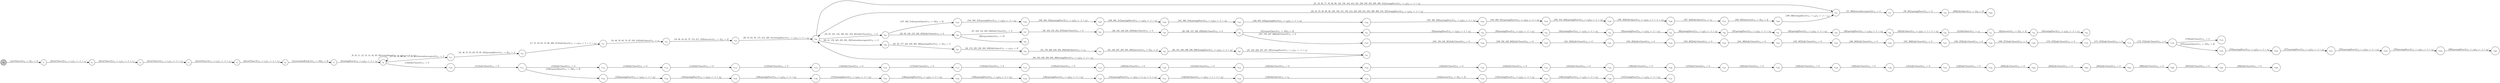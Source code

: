 digraph EFSM{
  graph [rankdir="LR", fontname="Latin Modern Math"];
  node [color="black", fillcolor="white", shape="circle", style="filled", fontname="Latin Modern Math"];
  edge [fontname="Latin Modern Math"];

  s0[fillcolor="gray", label=<s<sub>0</sub>>];
  s1[label=<s<sub>1</sub>>];
  s2[label=<s<sub>2</sub>>];
  s3[label=<s<sub>3</sub>>];
  s4[label=<s<sub>4</sub>>];
  s5[label=<s<sub>5</sub>>];
  s6[label=<s<sub>6</sub>>];
  s7[label=<s<sub>7</sub>>];
  s8[label=<s<sub>8</sub>>];
  s15[label=<s<sub>15</sub>>];
  s16[label=<s<sub>16</sub>>];
  s17[label=<s<sub>17</sub>>];
  s18[label=<s<sub>18</sub>>];
  s19[label=<s<sub>19</sub>>];
  s20[label=<s<sub>20</sub>>];
  s21[label=<s<sub>21</sub>>];
  s25[label=<s<sub>25</sub>>];
  s26[label=<s<sub>26</sub>>];
  s27[label=<s<sub>27</sub>>];
  s28[label=<s<sub>28</sub>>];
  s29[label=<s<sub>29</sub>>];
  s30[label=<s<sub>30</sub>>];
  s31[label=<s<sub>31</sub>>];
  s32[label=<s<sub>32</sub>>];
  s33[label=<s<sub>33</sub>>];
  s34[label=<s<sub>34</sub>>];
  s35[label=<s<sub>35</sub>>];
  s36[label=<s<sub>36</sub>>];
  s37[label=<s<sub>37</sub>>];
  s38[label=<s<sub>38</sub>>];
  s39[label=<s<sub>39</sub>>];
  s40[label=<s<sub>40</sub>>];
  s41[label=<s<sub>41</sub>>];
  s42[label=<s<sub>42</sub>>];
  s43[label=<s<sub>43</sub>>];
  s57[label=<s<sub>57</sub>>];
  s58[label=<s<sub>58</sub>>];
  s66[label=<s<sub>66</sub>>];
  s67[label=<s<sub>67</sub>>];
  s83[label=<s<sub>83</sub>>];
  s84[label=<s<sub>84</sub>>];
  s85[label=<s<sub>85</sub>>];
  s86[label=<s<sub>86</sub>>];
  s87[label=<s<sub>87</sub>>];
  s93[label=<s<sub>93</sub>>];
  s107[label=<s<sub>107</sub>>];
  s108[label=<s<sub>108</sub>>];
  s109[label=<s<sub>109</sub>>];
  s110[label=<s<sub>110</sub>>];
  s111[label=<s<sub>111</sub>>];
  s112[label=<s<sub>112</sub>>];
  s113[label=<s<sub>113</sub>>];
  s114[label=<s<sub>114</sub>>];
  s115[label=<s<sub>115</sub>>];
  s116[label=<s<sub>116</sub>>];
  s117[label=<s<sub>117</sub>>];
  s118[label=<s<sub>118</sub>>];
  s119[label=<s<sub>119</sub>>];
  s120[label=<s<sub>120</sub>>];
  s121[label=<s<sub>121</sub>>];
  s122[label=<s<sub>122</sub>>];
  s123[label=<s<sub>123</sub>>];
  s124[label=<s<sub>124</sub>>];
  s125[label=<s<sub>125</sub>>];
  s126[label=<s<sub>126</sub>>];
  s127[label=<s<sub>127</sub>>];
  s128[label=<s<sub>128</sub>>];
  s129[label=<s<sub>129</sub>>];
  s130[label=<s<sub>130</sub>>];
  s131[label=<s<sub>131</sub>>];
  s132[label=<s<sub>132</sub>>];
  s133[label=<s<sub>133</sub>>];
  s134[label=<s<sub>134</sub>>];
  s135[label=<s<sub>135</sub>>];
  s136[label=<s<sub>136</sub>>];
  s137[label=<s<sub>137</sub>>];
  s138[label=<s<sub>138</sub>>];
  s139[label=<s<sub>139</sub>>];
  s140[label=<s<sub>140</sub>>];
  s141[label=<s<sub>141</sub>>];
  s142[label=<s<sub>142</sub>>];
  s143[label=<s<sub>143</sub>>];
  s144[label=<s<sub>144</sub>>];
  s145[label=<s<sub>145</sub>>];
  s146[label=<s<sub>146</sub>>];
  s147[label=<s<sub>147</sub>>];
  s161[label=<s<sub>161</sub>>];
  s162[label=<s<sub>162</sub>>];
  s163[label=<s<sub>163</sub>>];
  s164[label=<s<sub>164</sub>>];
  s165[label=<s<sub>165</sub>>];
  s166[label=<s<sub>166</sub>>];
  s167[label=<s<sub>167</sub>>];
  s168[label=<s<sub>168</sub>>];
  s169[label=<s<sub>169</sub>>];
  s170[label=<s<sub>170</sub>>];
  s171[label=<s<sub>171</sub>>];
  s172[label=<s<sub>172</sub>>];
  s173[label=<s<sub>173</sub>>];
  s187[label=<s<sub>187</sub>>];
  s188[label=<s<sub>188</sub>>];
  s189[label=<s<sub>189</sub>>];
  s190[label=<s<sub>190</sub>>];
  s191[label=<s<sub>191</sub>>];
  s192[label=<s<sub>192</sub>>];
  s193[label=<s<sub>193</sub>>];
  s194[label=<s<sub>194</sub>>];
  s195[label=<s<sub>195</sub>>];
  s196[label=<s<sub>196</sub>>];
  s197[label=<s<sub>197</sub>>];
  s198[label=<s<sub>198</sub>>];
  s202[label=<s<sub>202</sub>>];
  s203[label=<s<sub>203</sub>>];
  s204[label=<s<sub>204</sub>>];
  s205[label=<s<sub>205</sub>>];
  s206[label=<s<sub>206</sub>>];
  s207[label=<s<sub>207</sub>>];
  s208[label=<s<sub>208</sub>>];
  s275[label=<s<sub>275</sub>>];
  s276[label=<s<sub>276</sub>>];
  s277[label=<s<sub>277</sub>>];
  s278[label=<s<sub>278</sub>>];
  s279[label=<s<sub>279</sub>>];
  s280[label=<s<sub>280</sub>>];

  s0->s1[label=<<i> [1]setTimer:0/o<sub>1</sub> := 5&#91;r<sub>1</sub> := 4&#93;</i>>];
  s1->s2[label=<<i> [2]waitTimer:0/o<sub>1</sub> := r<sub>1</sub>&#91;r<sub>1</sub> := -1 + r<sub>1</sub>&#93;</i>>];
  s2->s3[label=<<i> [3]waitTimer:0/o<sub>1</sub> := r<sub>1</sub>&#91;r<sub>1</sub> := -1 + r<sub>1</sub>&#93;</i>>];
  s3->s4[label=<<i> [4]waitTimer:0/o<sub>1</sub> := r<sub>1</sub>&#91;r<sub>1</sub> := -1 + r<sub>1</sub>&#93;</i>>];
  s4->s5[label=<<i> [5]waitTimer:0/o<sub>1</sub> := r<sub>1</sub>&#91;r<sub>1</sub> := -1 + r<sub>1</sub>&#93;</i>>];
  s5->s6[label=<<i> [6]waitTimer:0/o<sub>1</sub> := r<sub>1</sub>&#91;r<sub>1</sub> := -1 + r<sub>1</sub>&#93;</i>>];
  s6->s7[label=<<i> [7]systemInitReady:0/o<sub>1</sub> := 10&#91;r<sub>8</sub> := 9&#93;</i>>];
  s7->s8[label=<<i> [8]closingDoor:0/o<sub>1</sub> := r<sub>8</sub>&#91;r<sub>8</sub> := -1 + r<sub>8</sub>&#93;</i>>];
  s30->s31[label=<<i> [31]requestOpen:0/o<sub>1</sub> := 10&#91;r<sub>9</sub> := 9&#93;</i>>];
  s31->s32[label=<<i> [32]openingDoor:0/o<sub>1</sub> := r<sub>9</sub>&#91;r<sub>9</sub> := -1 + r<sub>9</sub>&#93;</i>>];
  s32->s33[label=<<i> [33]openingDoor:0/o<sub>1</sub> := r<sub>9</sub>&#91;r<sub>9</sub> := -1 + r<sub>9</sub>&#93;</i>>];
  s33->s34[label=<<i> [34]openingDoor:0/o<sub>1</sub> := r<sub>9</sub>&#91;r<sub>9</sub> := -1 + r<sub>9</sub>&#93;</i>>];
  s34->s35[label=<<i> [35]openingDoor:0/o<sub>1</sub> := r<sub>9</sub>&#91;r<sub>9</sub> := -1 + r<sub>9</sub>&#93;</i>>];
  s35->s36[label=<<i> [36]openingDoor:0/o<sub>1</sub> := r<sub>9</sub>&#91;r<sub>9</sub> := -1 + r<sub>9</sub>&#93;</i>>];
  s36->s37[label=<<i> [37]openingDoor:0/o<sub>1</sub> := r<sub>9</sub>&#91;r<sub>9</sub> := -1 + r<sub>9</sub>&#93;</i>>];
  s37->s38[label=<<i> [38]openingDoor:0/o<sub>1</sub> := r<sub>9</sub>&#91;r<sub>9</sub> := -1 + r<sub>9</sub>&#93;</i>>];
  s38->s39[label=<<i> [39]openingDoor:0/o<sub>1</sub> := r<sub>9</sub>&#91;r<sub>9</sub> := -1 + r<sub>9</sub>&#93;</i>>];
  s39->s40[label=<<i> [40]fullyOpen:0/o<sub>1</sub> := r<sub>9</sub>&#91;r<sub>9</sub> := 1 + -1 &times; r<sub>9</sub>&#93;</i>>];
  s40->s41[label=<<i> [41]fullyOpen:0/o<sub>1</sub> := r<sub>9</sub></i>>];
  s41->s42[label=<<i> [42]timeout:0/o<sub>1</sub> := 5&#91;r<sub>8</sub> := 4&#93;</i>>];
  s42->s43[label=<<i> [43]closingDoor:0/o<sub>1</sub> := r<sub>8</sub>&#91;r<sub>8</sub> := -1 + r<sub>8</sub>&#93;</i>>];
  s21->s57[label=<<i> [57, 200]buttonInterrupted:0/o<sub>1</sub> := 3</i>>];
  s57->s58[label=<<i> [58, 201]openingDoor:0/o<sub>1</sub> := 2</i>>];
  s8->s8[label=<<i> [9, 10, 11, 12, 13, 14, 44, 59, 70]closingDoor:0/o<sub>1</sub> := r<sub>8</sub>&#91;r<sub>8</sub> := -1 + r<sub>8</sub>&#93;</i>>];
  s8->s15[label=<<i> [15, 45, 50, 60, 68, 71, 94, 215]buttonInterrupted:0/o<sub>1</sub> := 3</i>>];
  s25->s26[label=<<i> [26, 92, 102, 153, 242, 255]fullyClosed:0/o<sub>1</sub> := 0</i>>];
  s26->s93[label=<<i> [93]requestOpen:0/o<sub>1</sub> := 10</i>>];
  s15->s16[label=<<i> [16, 46, 51, 61, 69, 72, 95, 216]openingDoor:0/o<sub>1</sub> := 2&#91;r<sub>9</sub> := 1&#93;</i>>];
  s8->s110[label=<<i> [110]fullyClosed:0/o<sub>1</sub> := 0</i>>];
  s110->s111[label=<<i> [111]fullyClosed:0/o<sub>1</sub> := 0</i>>];
  s111->s112[label=<<i> [112]fullyClosed:0/o<sub>1</sub> := 0</i>>];
  s112->s113[label=<<i> [113]fullyClosed:0/o<sub>1</sub> := 0</i>>];
  s113->s114[label=<<i> [114]fullyClosed:0/o<sub>1</sub> := 0</i>>];
  s114->s115[label=<<i> [115]fullyClosed:0/o<sub>1</sub> := 0</i>>];
  s115->s116[label=<<i> [116]fullyClosed:0/o<sub>1</sub> := 0</i>>];
  s116->s117[label=<<i> [117]fullyClosed:0/o<sub>1</sub> := 0</i>>];
  s117->s118[label=<<i> [118]fullyClosed:0/o<sub>1</sub> := 0</i>>];
  s118->s119[label=<<i> [119]fullyClosed:0/o<sub>1</sub> := 0</i>>];
  s119->s120[label=<<i> [120]fullyClosed:0/o<sub>1</sub> := 0</i>>];
  s120->s121[label=<<i> [121]fullyClosed:0/o<sub>1</sub> := 0</i>>];
  s121->s122[label=<<i> [122]fullyClosed:0/o<sub>1</sub> := 0</i>>];
  s122->s123[label=<<i> [123]fullyClosed:0/o<sub>1</sub> := 0</i>>];
  s123->s124[label=<<i> [124]fullyClosed:0/o<sub>1</sub> := 0</i>>];
  s124->s125[label=<<i> [125]fullyClosed:0/o<sub>1</sub> := 0</i>>];
  s125->s126[label=<<i> [126]fullyClosed:0/o<sub>1</sub> := 0</i>>];
  s126->s127[label=<<i> [127]fullyClosed:0/o<sub>1</sub> := 0</i>>];
  s127->s128[label=<<i> [128]fullyClosed:0/o<sub>1</sub> := 0</i>>];
  s128->s129[label=<<i> [129]fullyClosed:0/o<sub>1</sub> := 0</i>>];
  s129->s130[label=<<i> [130]fullyClosed:0/o<sub>1</sub> := 0</i>>];
  s130->s131[label=<<i> [131]fullyClosed:0/o<sub>1</sub> := 0</i>>];
  s131->s132[label=<<i> [132]fullyClosed:0/o<sub>1</sub> := 0</i>>];
  s111->s133[label=<<i> [133]requestOpen:0/o<sub>1</sub> := 10&#91;r<sub>9</sub> := 9&#93;</i>>];
  s133->s134[label=<<i> [134]openingDoor:0/o<sub>1</sub> := r<sub>9</sub>&#91;r<sub>9</sub> := -1 + r<sub>9</sub>&#93;</i>>];
  s134->s135[label=<<i> [135]openingDoor:0/o<sub>1</sub> := r<sub>9</sub>&#91;r<sub>9</sub> := -1 + r<sub>9</sub>&#93;</i>>];
  s135->s136[label=<<i> [136]openingDoor:0/o<sub>1</sub> := r<sub>9</sub>&#91;r<sub>9</sub> := -1 + r<sub>9</sub>&#93;</i>>];
  s136->s137[label=<<i> [137]openingDoor:0/o<sub>1</sub> := r<sub>9</sub>&#91;r<sub>9</sub> := -1 + r<sub>9</sub>&#93;</i>>];
  s137->s138[label=<<i> [138]openingDoor:0/o<sub>1</sub> := r<sub>9</sub>&#91;r<sub>9</sub> := -1 + r<sub>9</sub>&#93;</i>>];
  s138->s139[label=<<i> [139]openingDoor:0/o<sub>1</sub> := r<sub>9</sub>&#91;r<sub>9</sub> := -1 + r<sub>9</sub>&#93;</i>>];
  s139->s140[label=<<i> [140]openingDoor:0/o<sub>1</sub> := r<sub>9</sub>&#91;r<sub>9</sub> := -1 + r<sub>9</sub>&#93;</i>>];
  s140->s141[label=<<i> [141]openingDoor:0/o<sub>1</sub> := r<sub>9</sub>&#91;r<sub>9</sub> := 1, r<sub>9</sub> := -1 + r<sub>9</sub>&#93;</i>>];
  s141->s142[label=<<i> [142]fullyOpen:0/o<sub>1</sub> := r<sub>9</sub>&#91;r<sub>9</sub> := 1 + -1 &times; r<sub>9</sub>&#93;</i>>];
  s142->s143[label=<<i> [143]fullyOpen:0/o<sub>1</sub> := r<sub>9</sub></i>>];
  s143->s144[label=<<i> [144]timeout:0/o<sub>1</sub> := 5&#91;r<sub>8</sub> := 4&#93;</i>>];
  s144->s145[label=<<i> [145]closingDoor:0/o<sub>1</sub> := r<sub>8</sub>&#91;r<sub>8</sub> := -1 + r<sub>8</sub>&#93;</i>>];
  s145->s146[label=<<i> [146]closingDoor:0/o<sub>1</sub> := r<sub>8</sub>&#91;r<sub>8</sub> := -1 + r<sub>8</sub>&#93;</i>>];
  s146->s147[label=<<i> [147]closingDoor:0/o<sub>1</sub> := r<sub>8</sub>&#91;r<sub>8</sub> := -1 + r<sub>8</sub>&#93;</i>>];
  s109->s161[label=<<i> [161, 263]fullyClosed:0/o<sub>1</sub> := 0</i>>];
  s161->s162[label=<<i> [162, 264]fullyClosed:0/o<sub>1</sub> := 0</i>>];
  s162->s163[label=<<i> [163, 265]fullyClosed:0/o<sub>1</sub> := 0</i>>];
  s163->s164[label=<<i> [164, 266]fullyClosed:0/o<sub>1</sub> := 0</i>>];
  s164->s165[label=<<i> [165, 267]fullyClosed:0/o<sub>1</sub> := 0</i>>];
  s165->s166[label=<<i> [166, 268]fullyClosed:0/o<sub>1</sub> := 0</i>>];
  s166->s167[label=<<i> [167, 269]fullyClosed:0/o<sub>1</sub> := 0</i>>];
  s167->s168[label=<<i> [168, 270]fullyClosed:0/o<sub>1</sub> := 0</i>>];
  s168->s169[label=<<i> [169, 271]fullyClosed:0/o<sub>1</sub> := 0</i>>];
  s169->s170[label=<<i> [170, 272]fullyClosed:0/o<sub>1</sub> := 0</i>>];
  s170->s171[label=<<i> [171, 273]fullyClosed:0/o<sub>1</sub> := 0</i>>];
  s171->s172[label=<<i> [172, 274]fullyClosed:0/o<sub>1</sub> := 0</i>>];
  s172->s173[label=<<i> [173]fullyClosed:0/o<sub>1</sub> := 0</i>>];
  s195->s196[label=<<i> [196, 323]fullyOpen:0/o<sub>1</sub> := r<sub>9</sub>&#91;r<sub>9</sub> := 1 + -1 &times; r<sub>9</sub>&#93;</i>>];
  s196->s197[label=<<i> [197, 324]fullyOpen:0/o<sub>1</sub> := r<sub>9</sub></i>>];
  s197->s198[label=<<i> [198, 325]timeout:0/o<sub>1</sub> := 5&#91;r<sub>8</sub> := 4&#93;</i>>];
  s198->s21[label=<<i> [199, 326]closingDoor:0/o<sub>1</sub> := r<sub>8</sub>&#91;r<sub>8</sub> := -1 + r<sub>8</sub>&#93;</i>>];
  s58->s202[label=<<i> [202]fullyOpen:0/o<sub>1</sub> := 1&#91;r<sub>9</sub> := 0&#93;</i>>];
  s132->s203[label=<<i> [203]fullyClosed:0/o<sub>1</sub> := 0</i>>];
  s203->s204[label=<<i> [204]fullyClosed:0/o<sub>1</sub> := 0</i>>];
  s204->s205[label=<<i> [205]fullyClosed:0/o<sub>1</sub> := 0</i>>];
  s205->s206[label=<<i> [206]fullyClosed:0/o<sub>1</sub> := 0</i>>];
  s206->s207[label=<<i> [207]fullyClosed:0/o<sub>1</sub> := 0</i>>];
  s207->s208[label=<<i> [208]fullyClosed:0/o<sub>1</sub> := 0</i>>];
  s16->s17[label=<<i> [17, 47, 52, 62, 73, 96, 209, 217]fullyOpen:0/o<sub>1</sub> := r<sub>9</sub>&#91;r<sub>9</sub> := 1 + -1 &times; r<sub>9</sub>&#93;</i>>];
  s17->s18[label=<<i> [18, 48, 53, 63, 74, 97, 210, 218]fullyOpen:0/o<sub>1</sub> := r<sub>9</sub></i>>];
  s18->s19[label=<<i> [19, 49, 54, 64, 75, 174, 211, 219]timeout:0/o<sub>1</sub> := 5&#91;r<sub>8</sub> := 4&#93;</i>>];
  s19->s20[label=<<i> [20, 55, 65, 76, 175, 212, 220, 311]closingDoor:0/o<sub>1</sub> := r<sub>8</sub>&#91;r<sub>8</sub> := -1 + r<sub>8</sub>&#93;</i>>];
  s20->s66[label=<<i> [66, 81, 176, 223, 231, 281, 291]buttonInterrupted:0/o<sub>1</sub> := 3</i>>];
  s66->s67[label=<<i> [67, 82, 177, 224, 232, 282, 292]openingDoor:0/o<sub>1</sub> := 2&#91;r<sub>9</sub> := 1&#93;</i>>];
  s67->s83[label=<<i> [83, 178, 225, 233, 283, 293]fullyOpen:0/o<sub>1</sub> := r<sub>9</sub>&#91;r<sub>9</sub> := 0&#93;</i>>];
  s83->s84[label=<<i> [84, 179, 226, 234, 284, 294]fullyOpen:0/o<sub>1</sub> := r<sub>9</sub></i>>];
  s84->s85[label=<<i> [85, 180, 227, 235, 285, 295]timeout:0/o<sub>1</sub> := 5&#91;r<sub>8</sub> := 4&#93;</i>>];
  s85->s86[label=<<i> [86, 181, 228, 236, 286, 296]closingDoor:0/o<sub>1</sub> := r<sub>8</sub>&#91;r<sub>8</sub> := -1 + r<sub>8</sub>&#93;</i>>];
  s86->s87[label=<<i> [87, 182, 229, 237, 287, 297]closingDoor:0/o<sub>1</sub> := r<sub>8</sub>&#91;r<sub>8</sub> := -1 + r<sub>8</sub>&#93;</i>>];
  s87->s20[label=<<i> [88, 183, 230, 238, 288, 298]closingDoor:0/o<sub>1</sub> := r<sub>8</sub>&#91;r<sub>8</sub> := -1 + r<sub>8</sub>&#93;</i>>];
  s20->s21[label=<<i> [21, 23, 56, 77, 79, 89, 99, 148, 150, 184, 213, 221, 239, 250, 252, 289, 299, 312]closingDoor:0/o<sub>1</sub> := r<sub>8</sub>&#91;r<sub>8</sub> := -1 + r<sub>8</sub>&#93;</i>>];
  s20->s25[label=<<i> [25, 91, 101, 152, 186, 241, 254, 301]fullyClosed:0/o<sub>1</sub> := 0</i>>];
  s26->s27[label=<<i> [27, 103, 154, 243, 256]fullyClosed:0/o<sub>1</sub> := 0</i>>];
  s27->s28[label=<<i> [28, 104, 155, 244, 257]fullyClosed:0/o<sub>1</sub> := 0</i>>];
  s28->s29[label=<<i> [29, 105, 156, 245, 258]fullyClosed:0/o<sub>1</sub> := 0</i>>];
  s29->s30[label=<<i> [30, 106, 157, 246, 259]fullyClosed:0/o<sub>1</sub> := 0</i>>];
  s30->s107[label=<<i> [107, 158, 247, 260]fullyClosed:0/o<sub>1</sub> := 0</i>>];
  s107->s108[label=<<i> [108, 159, 248, 261]fullyClosed:0/o<sub>1</sub> := 0</i>>];
  s108->s109[label=<<i> [109, 160, 249, 262]fullyClosed:0/o<sub>1</sub> := 0</i>>];
  s172->s275[label=<<i> [275]requestOpen:0/o<sub>1</sub> := 10&#91;r<sub>9</sub> := 9&#93;</i>>];
  s275->s276[label=<<i> [276]openingDoor:0/o<sub>1</sub> := r<sub>9</sub>&#91;r<sub>9</sub> := -1 + r<sub>9</sub>&#93;</i>>];
  s276->s277[label=<<i> [277]openingDoor:0/o<sub>1</sub> := r<sub>9</sub>&#91;r<sub>9</sub> := -1 + r<sub>9</sub>&#93;</i>>];
  s277->s278[label=<<i> [278]openingDoor:0/o<sub>1</sub> := r<sub>9</sub>&#91;r<sub>9</sub> := -1 + r<sub>9</sub>&#93;</i>>];
  s278->s279[label=<<i> [279]openingDoor:0/o<sub>1</sub> := r<sub>9</sub>&#91;r<sub>9</sub> := -1 + r<sub>9</sub>&#93;</i>>];
  s279->s280[label=<<i> [280]openingDoor:0/o<sub>1</sub> := r<sub>9</sub>&#91;r<sub>9</sub> := -1 + r<sub>9</sub>&#93;</i>>];
  s21->s20[label=<<i> [22, 24, 78, 80, 90, 98, 100, 149, 151, 185, 214, 222, 240, 251, 253, 290, 300, 313, 327]closingDoor:0/o<sub>1</sub> := r<sub>8</sub>&#91;r<sub>8</sub> := -1 + r<sub>8</sub>&#93;</i>>];
  s187->s188[label=<<i> [188, 303, 315]openingDoor:0/o<sub>1</sub> := r<sub>9</sub>&#91;r<sub>9</sub> := -1 + r<sub>9</sub>&#93;</i>>];
  s188->s189[label=<<i> [189, 304, 316]openingDoor:0/o<sub>1</sub> := r<sub>9</sub>&#91;r<sub>9</sub> := -1 + r<sub>9</sub>&#93;</i>>];
  s189->s190[label=<<i> [190, 305, 317]openingDoor:0/o<sub>1</sub> := r<sub>9</sub>&#91;r<sub>9</sub> := -1 + r<sub>9</sub>&#93;</i>>];
  s190->s191[label=<<i> [191, 306, 318]openingDoor:0/o<sub>1</sub> := r<sub>9</sub>&#91;r<sub>9</sub> := -1 + r<sub>9</sub>&#93;</i>>];
  s191->s192[label=<<i> [192, 307, 319]openingDoor:0/o<sub>1</sub> := r<sub>9</sub>&#91;r<sub>9</sub> := -1 + r<sub>9</sub>&#93;</i>>];
  s192->s193[label=<<i> [193, 308, 320]openingDoor:0/o<sub>1</sub> := r<sub>9</sub>&#91;r<sub>9</sub> := -1 + r<sub>9</sub>&#93;</i>>];
  s193->s194[label=<<i> [194, 309, 321]openingDoor:0/o<sub>1</sub> := r<sub>9</sub>&#91;r<sub>9</sub> := -1 + r<sub>9</sub>&#93;</i>>];
  s194->s195[label=<<i> [195, 310, 322]openingDoor:0/o<sub>1</sub> := r<sub>9</sub>&#91;r<sub>9</sub> := -1 + r<sub>9</sub>&#93;</i>>];
  s25->s187[label=<<i> [187, 302, 314]requestOpen:0/o<sub>1</sub> := 10&#91;r<sub>9</sub> := 9&#93;</i>>];
}